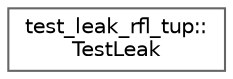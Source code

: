 digraph "类继承关系图"
{
 // LATEX_PDF_SIZE
  bgcolor="transparent";
  edge [fontname=Helvetica,fontsize=10,labelfontname=Helvetica,labelfontsize=10];
  node [fontname=Helvetica,fontsize=10,shape=box,height=0.2,width=0.4];
  rankdir="LR";
  Node0 [id="Node000000",label="test_leak_rfl_tup::\lTestLeak",height=0.2,width=0.4,color="grey40", fillcolor="white", style="filled",URL="$classtest__leak__rfl__tup_1_1_test_leak.html",tooltip=" "];
}
